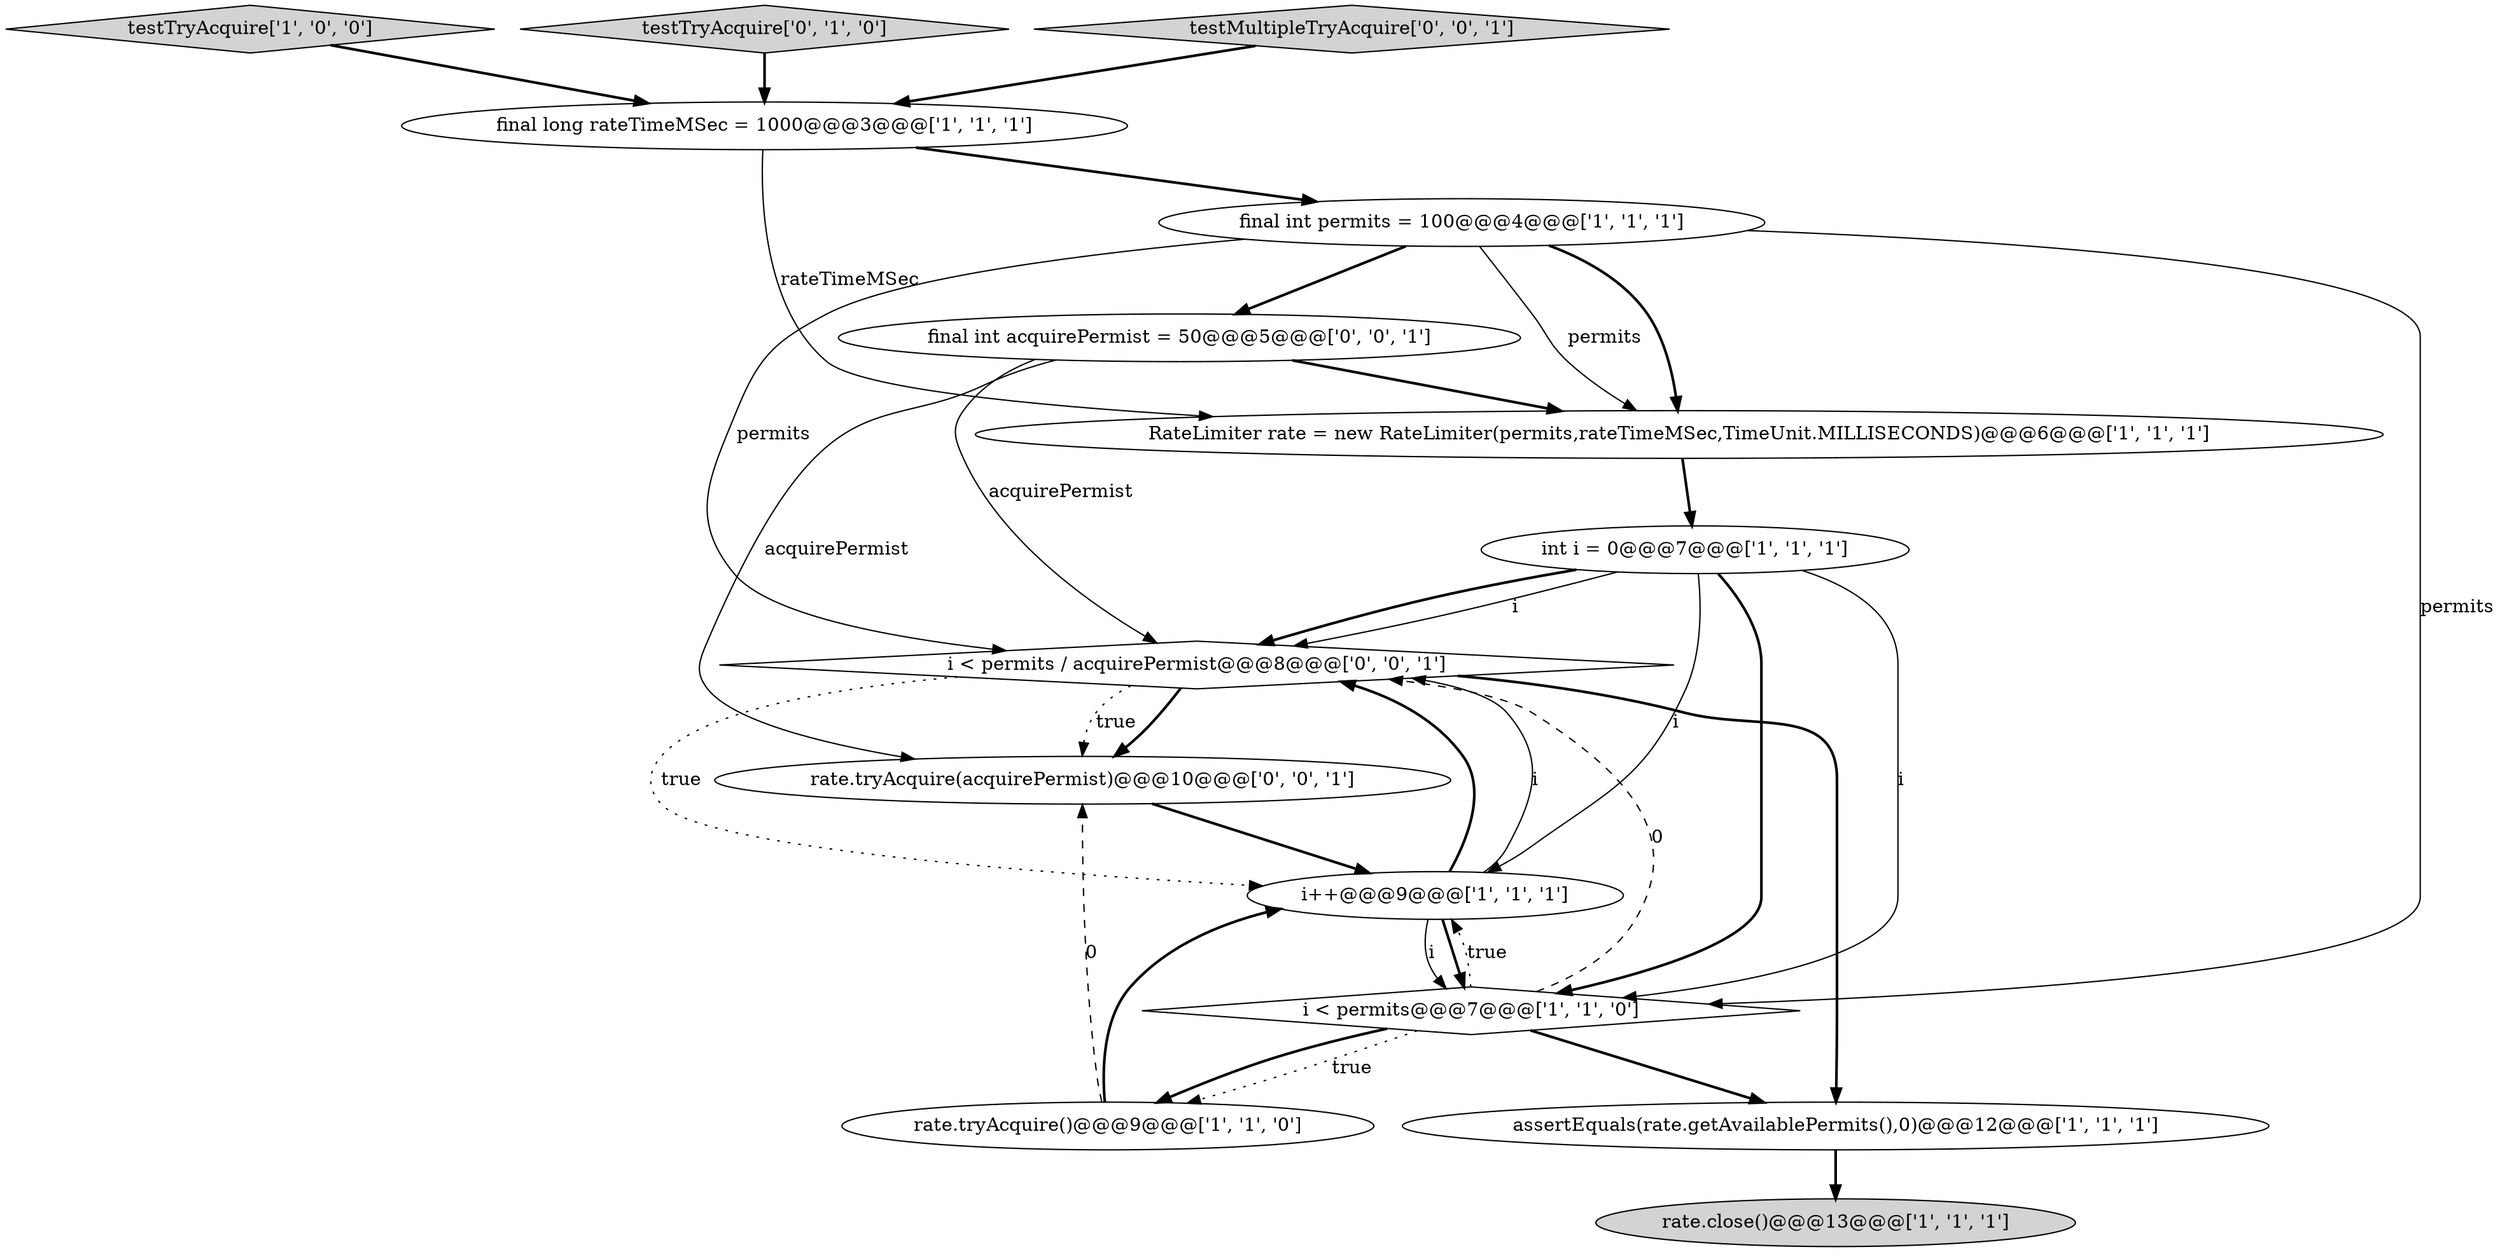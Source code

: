 digraph {
11 [style = filled, label = "final int acquirePermist = 50@@@5@@@['0', '0', '1']", fillcolor = white, shape = ellipse image = "AAA0AAABBB3BBB"];
1 [style = filled, label = "rate.close()@@@13@@@['1', '1', '1']", fillcolor = lightgray, shape = ellipse image = "AAA0AAABBB1BBB"];
2 [style = filled, label = "final int permits = 100@@@4@@@['1', '1', '1']", fillcolor = white, shape = ellipse image = "AAA0AAABBB1BBB"];
6 [style = filled, label = "rate.tryAcquire()@@@9@@@['1', '1', '0']", fillcolor = white, shape = ellipse image = "AAA0AAABBB1BBB"];
7 [style = filled, label = "final long rateTimeMSec = 1000@@@3@@@['1', '1', '1']", fillcolor = white, shape = ellipse image = "AAA0AAABBB1BBB"];
12 [style = filled, label = "i < permits / acquirePermist@@@8@@@['0', '0', '1']", fillcolor = white, shape = diamond image = "AAA0AAABBB3BBB"];
14 [style = filled, label = "rate.tryAcquire(acquirePermist)@@@10@@@['0', '0', '1']", fillcolor = white, shape = ellipse image = "AAA0AAABBB3BBB"];
3 [style = filled, label = "RateLimiter rate = new RateLimiter(permits,rateTimeMSec,TimeUnit.MILLISECONDS)@@@6@@@['1', '1', '1']", fillcolor = white, shape = ellipse image = "AAA0AAABBB1BBB"];
5 [style = filled, label = "testTryAcquire['1', '0', '0']", fillcolor = lightgray, shape = diamond image = "AAA0AAABBB1BBB"];
10 [style = filled, label = "testTryAcquire['0', '1', '0']", fillcolor = lightgray, shape = diamond image = "AAA0AAABBB2BBB"];
9 [style = filled, label = "i++@@@9@@@['1', '1', '1']", fillcolor = white, shape = ellipse image = "AAA0AAABBB1BBB"];
0 [style = filled, label = "assertEquals(rate.getAvailablePermits(),0)@@@12@@@['1', '1', '1']", fillcolor = white, shape = ellipse image = "AAA0AAABBB1BBB"];
4 [style = filled, label = "int i = 0@@@7@@@['1', '1', '1']", fillcolor = white, shape = ellipse image = "AAA0AAABBB1BBB"];
8 [style = filled, label = "i < permits@@@7@@@['1', '1', '0']", fillcolor = white, shape = diamond image = "AAA0AAABBB1BBB"];
13 [style = filled, label = "testMultipleTryAcquire['0', '0', '1']", fillcolor = lightgray, shape = diamond image = "AAA0AAABBB3BBB"];
4->9 [style = solid, label="i"];
2->12 [style = solid, label="permits"];
12->0 [style = bold, label=""];
11->3 [style = bold, label=""];
9->12 [style = solid, label="i"];
4->12 [style = solid, label="i"];
13->7 [style = bold, label=""];
8->0 [style = bold, label=""];
11->12 [style = solid, label="acquirePermist"];
2->11 [style = bold, label=""];
12->14 [style = bold, label=""];
6->14 [style = dashed, label="0"];
8->6 [style = dotted, label="true"];
9->8 [style = solid, label="i"];
7->3 [style = solid, label="rateTimeMSec"];
8->9 [style = dotted, label="true"];
14->9 [style = bold, label=""];
4->8 [style = bold, label=""];
8->6 [style = bold, label=""];
4->8 [style = solid, label="i"];
0->1 [style = bold, label=""];
2->3 [style = bold, label=""];
6->9 [style = bold, label=""];
11->14 [style = solid, label="acquirePermist"];
10->7 [style = bold, label=""];
8->12 [style = dashed, label="0"];
12->9 [style = dotted, label="true"];
12->14 [style = dotted, label="true"];
4->12 [style = bold, label=""];
9->8 [style = bold, label=""];
2->3 [style = solid, label="permits"];
3->4 [style = bold, label=""];
5->7 [style = bold, label=""];
2->8 [style = solid, label="permits"];
9->12 [style = bold, label=""];
7->2 [style = bold, label=""];
}

